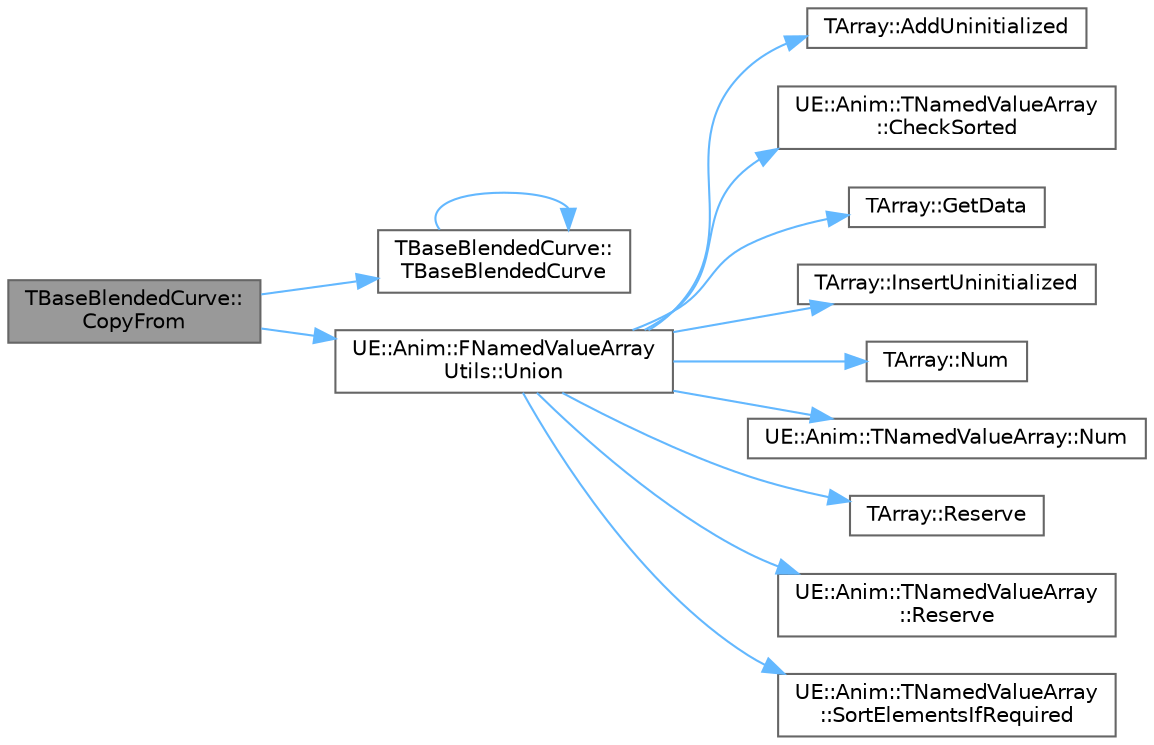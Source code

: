 digraph "TBaseBlendedCurve::CopyFrom"
{
 // INTERACTIVE_SVG=YES
 // LATEX_PDF_SIZE
  bgcolor="transparent";
  edge [fontname=Helvetica,fontsize=10,labelfontname=Helvetica,labelfontsize=10];
  node [fontname=Helvetica,fontsize=10,shape=box,height=0.2,width=0.4];
  rankdir="LR";
  Node1 [id="Node000001",label="TBaseBlendedCurve::\lCopyFrom",height=0.2,width=0.4,color="gray40", fillcolor="grey60", style="filled", fontcolor="black",tooltip="Copy elements between curves that have different allocators & element types."];
  Node1 -> Node2 [id="edge1_Node000001_Node000002",color="steelblue1",style="solid",tooltip=" "];
  Node2 [id="Node000002",label="TBaseBlendedCurve::\lTBaseBlendedCurve",height=0.2,width=0.4,color="grey40", fillcolor="white", style="filled",URL="$d1/dd3/structTBaseBlendedCurve.html#a129a14a67f6b7aee85525311ba578ca0",tooltip=" "];
  Node2 -> Node2 [id="edge2_Node000002_Node000002",color="steelblue1",style="solid",tooltip=" "];
  Node1 -> Node3 [id="edge3_Node000001_Node000003",color="steelblue1",style="solid",tooltip=" "];
  Node3 [id="Node000003",label="UE::Anim::FNamedValueArray\lUtils::Union",height=0.2,width=0.4,color="grey40", fillcolor="white", style="filled",URL="$d9/df7/structUE_1_1Anim_1_1FNamedValueArrayUtils.html#a137ce769c93dc3b0bee3b3663b692f2e",tooltip=" "];
  Node3 -> Node4 [id="edge4_Node000003_Node000004",color="steelblue1",style="solid",tooltip=" "];
  Node4 [id="Node000004",label="TArray::AddUninitialized",height=0.2,width=0.4,color="grey40", fillcolor="white", style="filled",URL="$d4/d52/classTArray.html#a9d492bd65dc35e24fbbfd0e47b1b3c19",tooltip="Adds a given number of uninitialized elements into the array."];
  Node3 -> Node5 [id="edge5_Node000003_Node000005",color="steelblue1",style="solid",tooltip=" "];
  Node5 [id="Node000005",label="UE::Anim::TNamedValueArray\l::CheckSorted",height=0.2,width=0.4,color="grey40", fillcolor="white", style="filled",URL="$d3/d27/structUE_1_1Anim_1_1TNamedValueArray.html#a7d6d080c5e723532f25d80b5d2d78457",tooltip=" "];
  Node3 -> Node6 [id="edge6_Node000003_Node000006",color="steelblue1",style="solid",tooltip=" "];
  Node6 [id="Node000006",label="TArray::GetData",height=0.2,width=0.4,color="grey40", fillcolor="white", style="filled",URL="$d4/d52/classTArray.html#a5b7af561ae2c8731aca5c33c736fb4f2",tooltip="Helper function for returning a typed pointer to the first array entry."];
  Node3 -> Node7 [id="edge7_Node000003_Node000007",color="steelblue1",style="solid",tooltip=" "];
  Node7 [id="Node000007",label="TArray::InsertUninitialized",height=0.2,width=0.4,color="grey40", fillcolor="white", style="filled",URL="$d4/d52/classTArray.html#a9d7fb6ad6c8ae329f6883f0627107b75",tooltip="Inserts a given number of uninitialized elements into the array at given location."];
  Node3 -> Node8 [id="edge8_Node000003_Node000008",color="steelblue1",style="solid",tooltip=" "];
  Node8 [id="Node000008",label="TArray::Num",height=0.2,width=0.4,color="grey40", fillcolor="white", style="filled",URL="$d4/d52/classTArray.html#adcbf9ca48677a9c0c3830cd862dd40d8",tooltip="Returns number of elements in array."];
  Node3 -> Node9 [id="edge9_Node000003_Node000009",color="steelblue1",style="solid",tooltip=" "];
  Node9 [id="Node000009",label="UE::Anim::TNamedValueArray::Num",height=0.2,width=0.4,color="grey40", fillcolor="white", style="filled",URL="$d3/d27/structUE_1_1Anim_1_1TNamedValueArray.html#a11820f10e6753f8a476a1382fd90297b",tooltip=" "];
  Node3 -> Node10 [id="edge10_Node000003_Node000010",color="steelblue1",style="solid",tooltip=" "];
  Node10 [id="Node000010",label="TArray::Reserve",height=0.2,width=0.4,color="grey40", fillcolor="white", style="filled",URL="$d4/d52/classTArray.html#a9225b97632948348a65bb19ff212bc08",tooltip="Reserves memory such that the array can contain at least Number elements."];
  Node3 -> Node11 [id="edge11_Node000003_Node000011",color="steelblue1",style="solid",tooltip=" "];
  Node11 [id="Node000011",label="UE::Anim::TNamedValueArray\l::Reserve",height=0.2,width=0.4,color="grey40", fillcolor="white", style="filled",URL="$d3/d27/structUE_1_1Anim_1_1TNamedValueArray.html#a3d8ebfc45761798e7155b0b6781c52e1",tooltip="Reserves memory for InNumElements."];
  Node3 -> Node12 [id="edge12_Node000003_Node000012",color="steelblue1",style="solid",tooltip=" "];
  Node12 [id="Node000012",label="UE::Anim::TNamedValueArray\l::SortElementsIfRequired",height=0.2,width=0.4,color="grey40", fillcolor="white", style="filled",URL="$d3/d27/structUE_1_1Anim_1_1TNamedValueArray.html#a57a929da9061cffa1a60ecf1d8e05b28",tooltip=" "];
}
